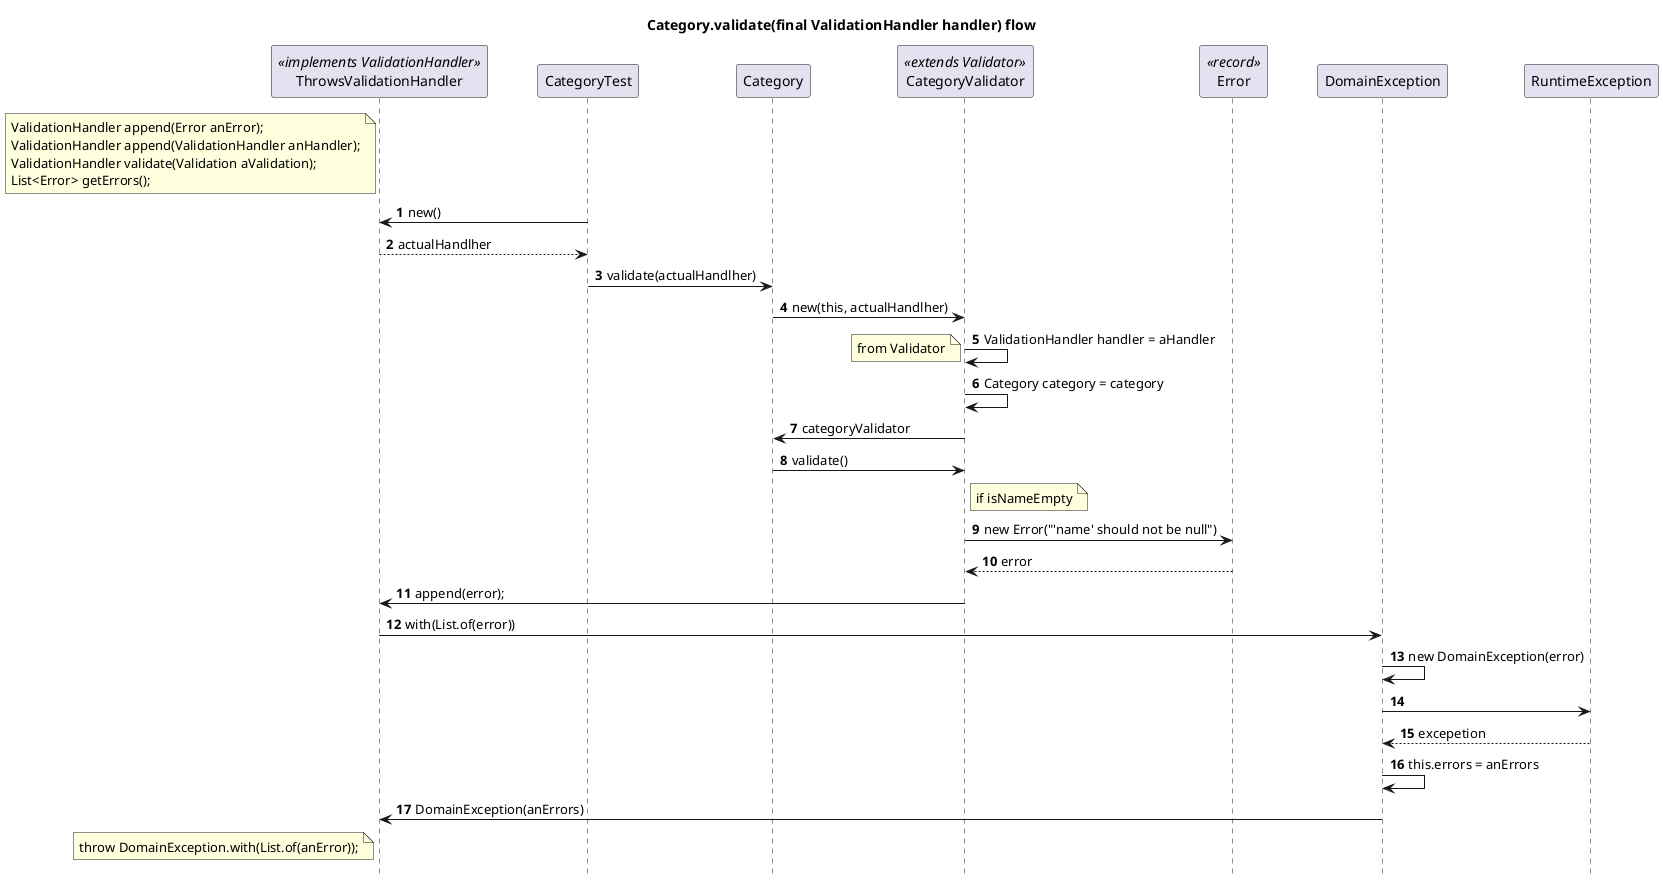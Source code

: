 @startuml
'https://plantuml.com/sequence-diagram

autonumber
title Category.validate(final ValidationHandler handler) flow
hide footbox
skinparam ParticipantPadding 20
skinparam BoxPadding 10

participant ThrowsValidationHandler <<implements ValidationHandler>>
note left of ThrowsValidationHandler
  ValidationHandler append(Error anError);
  ValidationHandler append(ValidationHandler anHandler);
  ValidationHandler validate(Validation aValidation);
  List<Error> getErrors();
end note

CategoryTest -> ThrowsValidationHandler : new()
return actualHandlher

CategoryTest -> Category : validate(actualHandlher)

participant CategoryValidator <<extends Validator>>
Category -> CategoryValidator : new(this, actualHandlher)

CategoryValidator -> CategoryValidator : ValidationHandler handler = aHandler
note left : from Validator

CategoryValidator -> CategoryValidator : Category category = category

CategoryValidator -> Category : categoryValidator

Category -> CategoryValidator : validate()

participant Error <<record>>
note right of CategoryValidator : if isNameEmpty
CategoryValidator -> Error : new Error("'name' should not be null")

return error

CategoryValidator -> ThrowsValidationHandler : append(error);

ThrowsValidationHandler -> DomainException : with(List.of(error))
DomainException -> DomainException : new DomainException(error)
'return new DomainException(anErrors);

DomainException -> RuntimeException
return excepetion

DomainException -> DomainException : this.errors = anErrors

DomainException -> ThrowsValidationHandler : DomainException(anErrors)
note left of ThrowsValidationHandler
throw DomainException.with(List.of(anError));
end note

@enduml